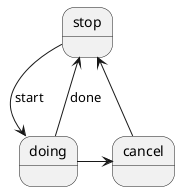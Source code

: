@startuml
state stop
stop --> doing :start
doing --> stop : done
doing -right-> cancel
cancel -up-> stop
@enduml
